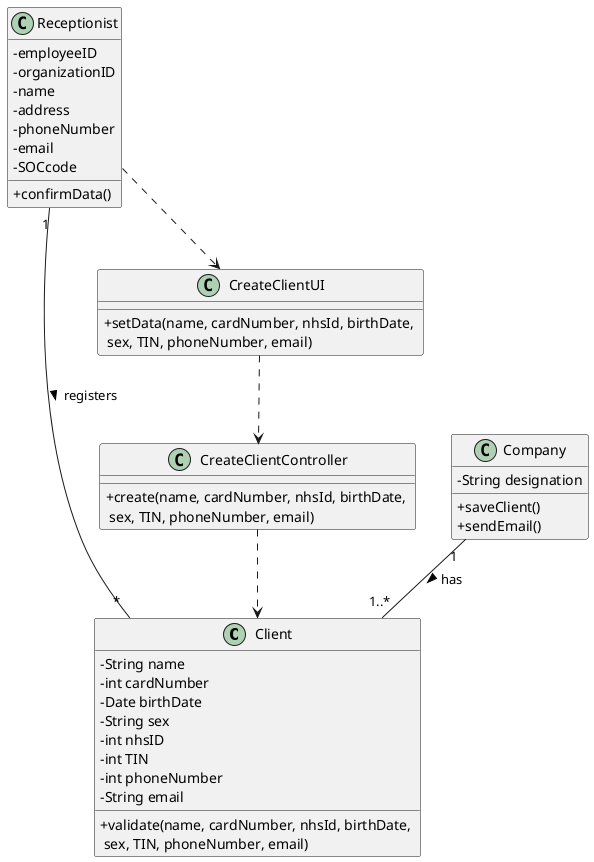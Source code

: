 @startuml

skinparam classAttributeIconSize 0

class Client {
-String name
-int cardNumber
-Date birthDate
-String sex
-int nhsID
-int TIN
-int phoneNumber
-String email
+validate(name, cardNumber, nhsId, birthDate, \n sex, TIN, phoneNumber, email)
}
class Receptionist {
-employeeID
-organizationID
-name
-address
-phoneNumber
-email
-SOCcode
+confirmData()
}
class Company{
-String designation
+saveClient()
+sendEmail()
}
class CreateClientUI{
+setData(name, cardNumber, nhsId, birthDate, \n sex, TIN, phoneNumber, email)
}
class CreateClientController{
+create(name, cardNumber, nhsId, birthDate, \n sex, TIN, phoneNumber, email)
}

Receptionist ..> CreateClientUI
CreateClientUI ..> CreateClientController
CreateClientController ..> Client
Receptionist "1"--"*" Client : registers >
Company "1"--"1..*" Client : has >



@enduml
